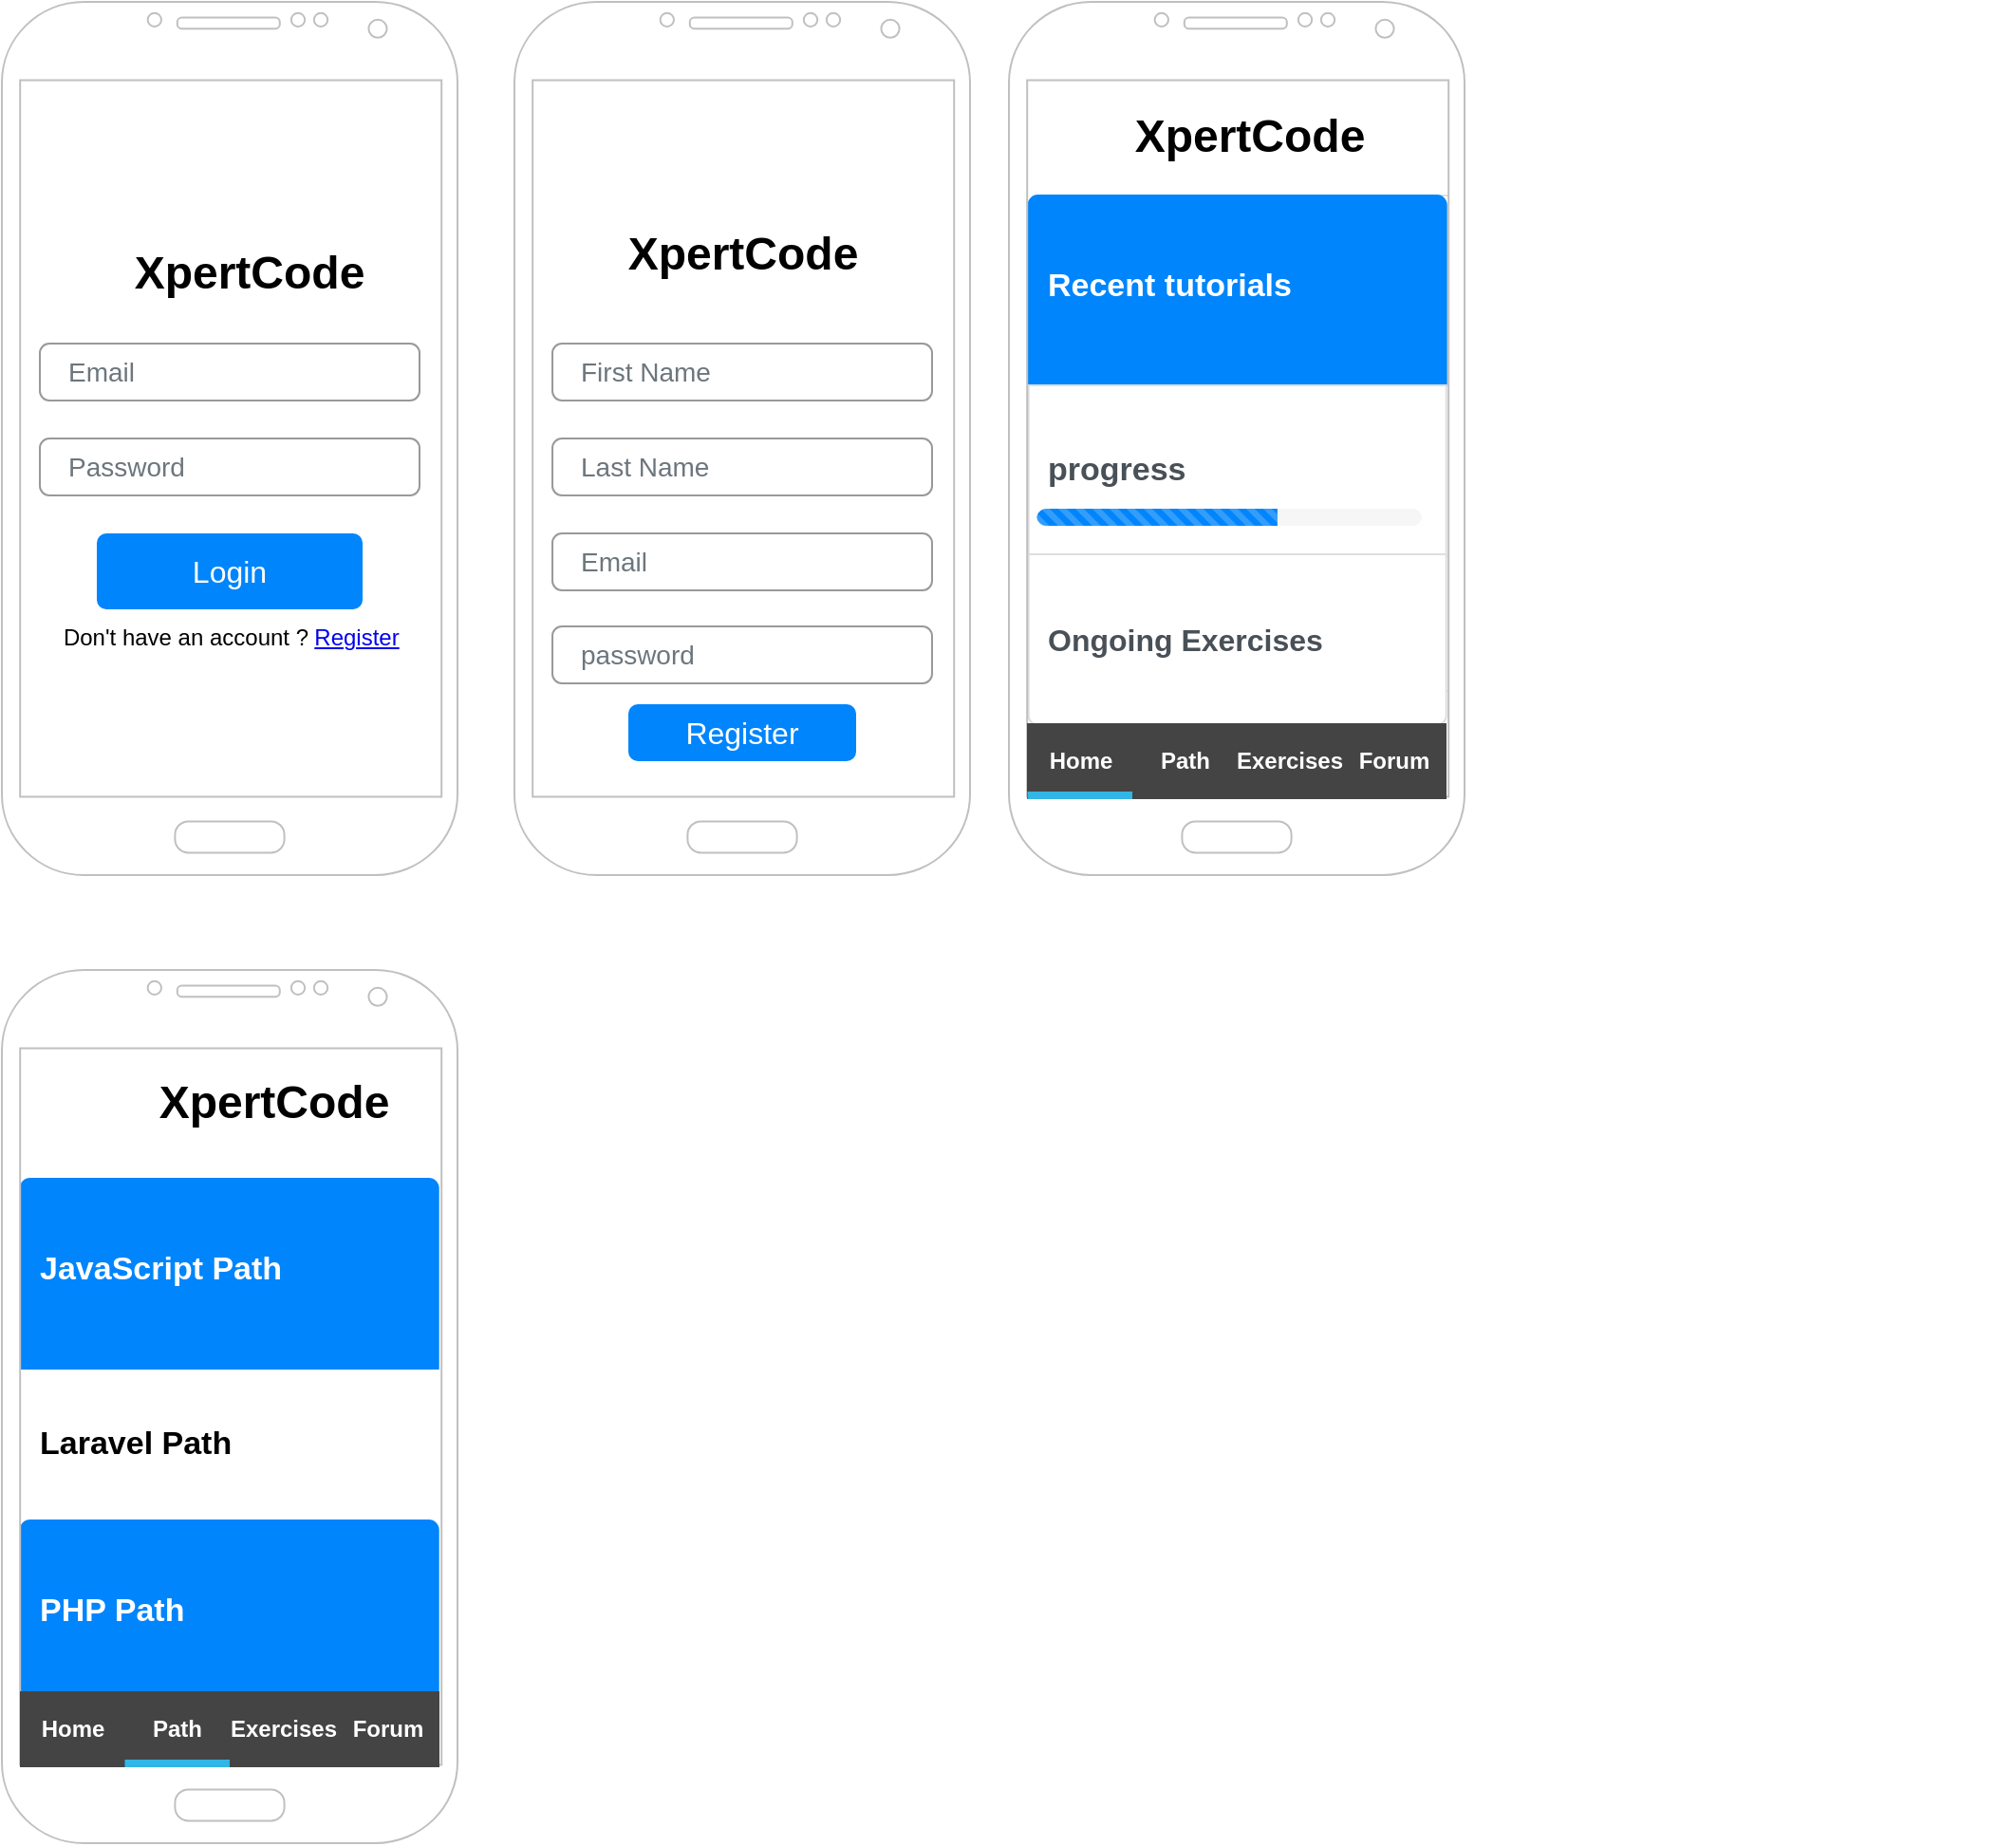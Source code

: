 <mxfile version="24.3.0" type="device">
  <diagram name="Page-1" id="0rLupmBUP_dpX5l0a5Yu">
    <mxGraphModel dx="1720" dy="914" grid="1" gridSize="10" guides="1" tooltips="1" connect="1" arrows="1" fold="1" page="1" pageScale="1" pageWidth="827" pageHeight="1169" math="0" shadow="0">
      <root>
        <mxCell id="0" />
        <mxCell id="1" parent="0" />
        <mxCell id="xm_3JPatDgJHYDTIJgNO-2" value="" style="verticalLabelPosition=bottom;verticalAlign=top;html=1;shadow=0;dashed=0;strokeWidth=1;shape=mxgraph.android.phone2;strokeColor=#c0c0c0;" parent="1" vertex="1">
          <mxGeometry x="40" y="40" width="240" height="460" as="geometry" />
        </mxCell>
        <mxCell id="xm_3JPatDgJHYDTIJgNO-5" value="Email" style="html=1;shadow=0;dashed=0;shape=mxgraph.bootstrap.rrect;rSize=5;fillColor=none;strokeColor=#999999;align=left;spacing=15;fontSize=14;fontColor=#6C767D;" parent="1" vertex="1">
          <mxGeometry x="60" y="220" width="200" height="30" as="geometry" />
        </mxCell>
        <mxCell id="xm_3JPatDgJHYDTIJgNO-6" value="Password" style="html=1;shadow=0;dashed=0;shape=mxgraph.bootstrap.rrect;rSize=5;fillColor=none;strokeColor=#999999;align=left;spacing=15;fontSize=14;fontColor=#6C767D;" parent="1" vertex="1">
          <mxGeometry x="60" y="270" width="200" height="30" as="geometry" />
        </mxCell>
        <mxCell id="xm_3JPatDgJHYDTIJgNO-7" value="Login" style="html=1;shadow=0;dashed=0;shape=mxgraph.bootstrap.rrect;rSize=5;strokeColor=none;strokeWidth=1;fillColor=#0085FC;fontColor=#FFFFFF;whiteSpace=wrap;align=center;verticalAlign=middle;spacingLeft=0;fontStyle=0;fontSize=16;spacing=5;" parent="1" vertex="1">
          <mxGeometry x="90" y="320" width="140" height="40" as="geometry" />
        </mxCell>
        <UserObject label="Register" link="https://www.draw.io" id="xm_3JPatDgJHYDTIJgNO-9">
          <mxCell style="text;html=1;strokeColor=none;fillColor=none;whiteSpace=wrap;align=center;verticalAlign=middle;fontColor=#0000EE;fontStyle=4;" parent="1" vertex="1">
            <mxGeometry x="197" y="355" width="60" height="40" as="geometry" />
          </mxCell>
        </UserObject>
        <mxCell id="xm_3JPatDgJHYDTIJgNO-10" value="Don&#39;t have an account ?" style="text;html=1;align=center;verticalAlign=middle;whiteSpace=wrap;rounded=0;" parent="1" vertex="1">
          <mxGeometry x="67" y="360" width="140" height="30" as="geometry" />
        </mxCell>
        <mxCell id="xm_3JPatDgJHYDTIJgNO-12" value="" style="group" parent="1" vertex="1" connectable="0">
          <mxGeometry x="598" y="101" width="502" height="359" as="geometry" />
        </mxCell>
        <mxCell id="xm_3JPatDgJHYDTIJgNO-64" value="&lt;hr&gt;&lt;hr&gt;" style="html=1;shadow=0;dashed=0;shape=mxgraph.bootstrap.rrect;rSize=5;strokeColor=#DFDFDF;html=1;whiteSpace=wrap;fillColor=#FFFFFF;fontColor=#495057;" parent="xm_3JPatDgJHYDTIJgNO-12" vertex="1">
          <mxGeometry x="-17.15" y="41" width="227.15" height="261" as="geometry" />
        </mxCell>
        <mxCell id="xm_3JPatDgJHYDTIJgNO-65" value="&lt;h1&gt;&lt;b style=&quot;font-size: 17px;&quot;&gt;Recent tutorials&lt;/b&gt;&lt;/h1&gt;" style="html=1;shadow=0;dashed=0;shape=mxgraph.bootstrap.topButton;rSize=5;perimeter=none;whiteSpace=wrap;resizeWidth=1;align=left;spacing=10;verticalAlign=top;fillColor=#0085FC;strokeColor=#0085FC;fontColor=#ffffff;" parent="xm_3JPatDgJHYDTIJgNO-64" vertex="1">
          <mxGeometry width="220" height="100" relative="1" as="geometry" />
        </mxCell>
        <mxCell id="xm_3JPatDgJHYDTIJgNO-67" value="&lt;p style=&quot;line-height: 110%;&quot;&gt;&lt;b&gt;&lt;font style=&quot;font-size: 17px;&quot;&gt;progress&lt;/font&gt;&lt;/b&gt;&lt;/p&gt;" style="strokeColor=inherit;fillColor=inherit;gradientColor=inherit;fontColor=inherit;html=1;shadow=0;dashed=0;perimeter=none;whiteSpace=wrap;resizeWidth=1;align=left;spacing=10;" parent="xm_3JPatDgJHYDTIJgNO-64" vertex="1">
          <mxGeometry width="220" height="90" relative="1" as="geometry">
            <mxPoint y="100" as="offset" />
          </mxGeometry>
        </mxCell>
        <mxCell id="xm_3JPatDgJHYDTIJgNO-69" value="&lt;b&gt;&lt;font style=&quot;font-size: 16px;&quot;&gt;Ongoing Exercises&lt;/font&gt;&lt;/b&gt;" style="strokeColor=inherit;fillColor=inherit;gradientColor=inherit;fontColor=inherit;html=1;shadow=0;dashed=0;shape=mxgraph.bootstrap.bottomButton;rSize=5;perimeter=none;whiteSpace=wrap;resizeWidth=1;resizeHeight=0;align=left;spacing=10;" parent="xm_3JPatDgJHYDTIJgNO-64" vertex="1">
          <mxGeometry y="1" width="220" height="90" relative="1" as="geometry">
            <mxPoint y="-72" as="offset" />
          </mxGeometry>
        </mxCell>
        <mxCell id="xm_3JPatDgJHYDTIJgNO-111" value="" style="group" parent="xm_3JPatDgJHYDTIJgNO-64" vertex="1" connectable="0">
          <mxGeometry x="-531" y="518" width="220" height="280" as="geometry" />
        </mxCell>
        <mxCell id="xm_3JPatDgJHYDTIJgNO-108" value="&lt;h1&gt;&lt;b style=&quot;font-size: 17px;&quot;&gt;JavaScript Path&lt;/b&gt;&lt;/h1&gt;" style="html=1;shadow=0;dashed=0;shape=mxgraph.bootstrap.topButton;rSize=5;perimeter=none;whiteSpace=wrap;resizeWidth=1;align=left;spacing=10;verticalAlign=top;fillColor=#0085FC;strokeColor=#0085FC;fontColor=#ffffff;" parent="xm_3JPatDgJHYDTIJgNO-111" vertex="1">
          <mxGeometry width="220" height="100" relative="1" as="geometry">
            <mxPoint as="offset" />
          </mxGeometry>
        </mxCell>
        <mxCell id="xm_3JPatDgJHYDTIJgNO-109" value="&lt;p style=&quot;line-height: 110%;&quot;&gt;&lt;b&gt;&lt;font style=&quot;font-size: 17px;&quot;&gt;Laravel Path&lt;/font&gt;&lt;/b&gt;&lt;/p&gt;" style="strokeColor=inherit;fillColor=inherit;gradientColor=inherit;fontColor=inherit;html=1;shadow=0;dashed=0;perimeter=none;whiteSpace=wrap;resizeWidth=1;align=left;spacing=10;" parent="xm_3JPatDgJHYDTIJgNO-111" vertex="1">
          <mxGeometry width="220" height="100" relative="1" as="geometry">
            <mxPoint y="90" as="offset" />
          </mxGeometry>
        </mxCell>
        <mxCell id="xm_3JPatDgJHYDTIJgNO-110" value="&lt;h1&gt;&lt;b style=&quot;font-size: 17px;&quot;&gt;PHP Path&lt;/b&gt;&lt;/h1&gt;" style="html=1;shadow=0;dashed=0;shape=mxgraph.bootstrap.topButton;rSize=5;perimeter=none;whiteSpace=wrap;resizeWidth=1;align=left;spacing=10;verticalAlign=top;fillColor=#0085FC;strokeColor=#0085FC;fontColor=#ffffff;" parent="xm_3JPatDgJHYDTIJgNO-111" vertex="1">
          <mxGeometry width="220" height="100" relative="1" as="geometry">
            <mxPoint y="180" as="offset" />
          </mxGeometry>
        </mxCell>
        <mxCell id="xm_3JPatDgJHYDTIJgNO-75" value="" style="html=1;shadow=0;dashed=0;shape=mxgraph.bootstrap.rrect;rSize=5;strokeColor=none;fillColor=#f6f6f6;whiteSpace=wrap;" parent="xm_3JPatDgJHYDTIJgNO-12" vertex="1">
          <mxGeometry x="-12.83" y="206" width="202.83" height="9" as="geometry" />
        </mxCell>
        <mxCell id="xm_3JPatDgJHYDTIJgNO-76" value="" style="html=1;shadow=0;dashed=0;shape=mxgraph.bootstrap.leftButtonStriped;fillColor=#0085FC;fontColor=#FFFFFF;whiteSpace=wrap;" parent="xm_3JPatDgJHYDTIJgNO-75" vertex="1">
          <mxGeometry width="126.769" height="9" as="geometry" />
        </mxCell>
        <mxCell id="xm_3JPatDgJHYDTIJgNO-97" value="" style="group" parent="xm_3JPatDgJHYDTIJgNO-12" vertex="1" connectable="0">
          <mxGeometry x="-10.641" y="-10" width="133.811" height="42.63" as="geometry" />
        </mxCell>
        <mxCell id="xm_3JPatDgJHYDTIJgNO-3" value="" style="shape=image;html=1;verticalAlign=top;verticalLabelPosition=bottom;labelBackgroundColor=#ffffff;imageAspect=0;aspect=fixed;image=https://cdn1.iconfinder.com/data/icons/bootstrap-vol-3/16/journal-code-128.png" parent="xm_3JPatDgJHYDTIJgNO-97" vertex="1">
          <mxGeometry width="42.63" height="42.63" as="geometry" />
        </mxCell>
        <mxCell id="xm_3JPatDgJHYDTIJgNO-4" value="XpertCode" style="text;strokeColor=none;fillColor=none;html=1;fontSize=24;fontStyle=1;verticalAlign=middle;align=center;" parent="xm_3JPatDgJHYDTIJgNO-97" vertex="1">
          <mxGeometry x="85.128" width="48.683" height="40" as="geometry" />
        </mxCell>
        <mxCell id="xm_3JPatDgJHYDTIJgNO-24" value="" style="group" parent="1" vertex="1" connectable="0">
          <mxGeometry x="310" y="40" width="250" height="480" as="geometry" />
        </mxCell>
        <mxCell id="xm_3JPatDgJHYDTIJgNO-11" value="" style="verticalLabelPosition=bottom;verticalAlign=top;html=1;shadow=0;dashed=0;strokeWidth=1;shape=mxgraph.android.phone2;strokeColor=#c0c0c0;" parent="xm_3JPatDgJHYDTIJgNO-24" vertex="1">
          <mxGeometry width="240" height="460" as="geometry" />
        </mxCell>
        <mxCell id="xm_3JPatDgJHYDTIJgNO-16" value="" style="group" parent="xm_3JPatDgJHYDTIJgNO-24" vertex="1" connectable="0">
          <mxGeometry x="70" y="50" width="180" height="430" as="geometry" />
        </mxCell>
        <mxCell id="xm_3JPatDgJHYDTIJgNO-17" value="" style="shape=image;html=1;verticalAlign=top;verticalLabelPosition=bottom;labelBackgroundColor=#ffffff;imageAspect=0;aspect=fixed;image=https://cdn1.iconfinder.com/data/icons/bootstrap-vol-3/16/journal-code-128.png" parent="xm_3JPatDgJHYDTIJgNO-16" vertex="1">
          <mxGeometry x="15" width="70" height="70" as="geometry" />
        </mxCell>
        <mxCell id="xm_3JPatDgJHYDTIJgNO-18" value="XpertCode" style="text;strokeColor=none;fillColor=none;html=1;fontSize=24;fontStyle=1;verticalAlign=middle;align=center;" parent="xm_3JPatDgJHYDTIJgNO-16" vertex="1">
          <mxGeometry y="63" width="100" height="40" as="geometry" />
        </mxCell>
        <mxCell id="xm_3JPatDgJHYDTIJgNO-19" value="First Name" style="html=1;shadow=0;dashed=0;shape=mxgraph.bootstrap.rrect;rSize=5;fillColor=none;strokeColor=#999999;align=left;spacing=15;fontSize=14;fontColor=#6C767D;" parent="xm_3JPatDgJHYDTIJgNO-24" vertex="1">
          <mxGeometry x="20" y="180" width="200" height="30" as="geometry" />
        </mxCell>
        <mxCell id="xm_3JPatDgJHYDTIJgNO-20" value="Last Name" style="html=1;shadow=0;dashed=0;shape=mxgraph.bootstrap.rrect;rSize=5;fillColor=none;strokeColor=#999999;align=left;spacing=15;fontSize=14;fontColor=#6C767D;" parent="xm_3JPatDgJHYDTIJgNO-24" vertex="1">
          <mxGeometry x="20" y="230" width="200" height="30" as="geometry" />
        </mxCell>
        <mxCell id="xm_3JPatDgJHYDTIJgNO-21" value="Email" style="html=1;shadow=0;dashed=0;shape=mxgraph.bootstrap.rrect;rSize=5;fillColor=none;strokeColor=#999999;align=left;spacing=15;fontSize=14;fontColor=#6C767D;" parent="xm_3JPatDgJHYDTIJgNO-24" vertex="1">
          <mxGeometry x="20" y="280" width="200" height="30" as="geometry" />
        </mxCell>
        <mxCell id="xm_3JPatDgJHYDTIJgNO-22" value="password" style="html=1;shadow=0;dashed=0;shape=mxgraph.bootstrap.rrect;rSize=5;fillColor=none;strokeColor=#999999;align=left;spacing=15;fontSize=14;fontColor=#6C767D;" parent="xm_3JPatDgJHYDTIJgNO-24" vertex="1">
          <mxGeometry x="20" y="329" width="200" height="30" as="geometry" />
        </mxCell>
        <mxCell id="xm_3JPatDgJHYDTIJgNO-23" value="Register" style="html=1;shadow=0;dashed=0;shape=mxgraph.bootstrap.rrect;rSize=5;strokeColor=none;strokeWidth=1;fillColor=#0085FC;fontColor=#FFFFFF;whiteSpace=wrap;align=center;verticalAlign=middle;spacingLeft=0;fontStyle=0;fontSize=16;spacing=5;" parent="xm_3JPatDgJHYDTIJgNO-24" vertex="1">
          <mxGeometry x="60" y="370" width="120" height="30" as="geometry" />
        </mxCell>
        <mxCell id="xm_3JPatDgJHYDTIJgNO-43" value="" style="verticalLabelPosition=bottom;verticalAlign=top;html=1;shadow=0;dashed=0;strokeWidth=1;shape=mxgraph.android.phone2;strokeColor=#c0c0c0;" parent="1" vertex="1">
          <mxGeometry x="570.5" y="40" width="240" height="460" as="geometry" />
        </mxCell>
        <mxCell id="xm_3JPatDgJHYDTIJgNO-44" value="" style="strokeWidth=1;html=1;shadow=0;dashed=0;shape=mxgraph.android.rrect;rSize=0;fillColor=#444444;strokeColor=none;" parent="1" vertex="1">
          <mxGeometry x="580" y="420" width="221" height="40" as="geometry" />
        </mxCell>
        <mxCell id="xm_3JPatDgJHYDTIJgNO-45" value="Home" style="strokeWidth=1;html=1;shadow=0;dashed=0;shape=mxgraph.android.anchor;fontStyle=1;fontColor=#ffffff;" parent="xm_3JPatDgJHYDTIJgNO-44" vertex="1">
          <mxGeometry width="55.25" height="40" as="geometry" />
        </mxCell>
        <mxCell id="xm_3JPatDgJHYDTIJgNO-46" value="Path" style="strokeWidth=1;html=1;shadow=0;dashed=0;shape=mxgraph.android.rrect;rSize=0;fontStyle=1;fillColor=none;strokeColor=none;fontColor=#ffffff;" parent="xm_3JPatDgJHYDTIJgNO-44" vertex="1">
          <mxGeometry x="55.25" width="55.25" height="40" as="geometry" />
        </mxCell>
        <mxCell id="xm_3JPatDgJHYDTIJgNO-47" value="" style="strokeWidth=1;html=1;shadow=0;dashed=0;shape=mxgraph.android.rrect;rSize=0;fillColor=#33b5e5;strokeColor=none;" parent="xm_3JPatDgJHYDTIJgNO-46" vertex="1">
          <mxGeometry x="-55" y="36" width="55.25" height="4" as="geometry" />
        </mxCell>
        <mxCell id="xm_3JPatDgJHYDTIJgNO-48" value="Exercises" style="strokeWidth=1;html=1;shadow=0;dashed=0;shape=mxgraph.android.anchor;fontStyle=1;fontColor=#ffffff;" parent="xm_3JPatDgJHYDTIJgNO-44" vertex="1">
          <mxGeometry x="110.5" width="55.25" height="40" as="geometry" />
        </mxCell>
        <mxCell id="xm_3JPatDgJHYDTIJgNO-49" value="Forum" style="strokeWidth=1;html=1;shadow=0;dashed=0;shape=mxgraph.android.anchor;fontStyle=1;fontColor=#ffffff;" parent="xm_3JPatDgJHYDTIJgNO-44" vertex="1">
          <mxGeometry x="165.75" width="55.25" height="40" as="geometry" />
        </mxCell>
        <mxCell id="xm_3JPatDgJHYDTIJgNO-61" value="" style="group" parent="1" vertex="1" connectable="0">
          <mxGeometry x="120" y="100" width="100" height="103" as="geometry" />
        </mxCell>
        <mxCell id="xm_3JPatDgJHYDTIJgNO-62" value="" style="shape=image;html=1;verticalAlign=top;verticalLabelPosition=bottom;labelBackgroundColor=#ffffff;imageAspect=0;aspect=fixed;image=https://cdn1.iconfinder.com/data/icons/bootstrap-vol-3/16/journal-code-128.png" parent="xm_3JPatDgJHYDTIJgNO-61" vertex="1">
          <mxGeometry x="15" width="70" height="70" as="geometry" />
        </mxCell>
        <mxCell id="xm_3JPatDgJHYDTIJgNO-63" value="XpertCode" style="text;strokeColor=none;fillColor=none;html=1;fontSize=24;fontStyle=1;verticalAlign=middle;align=center;" parent="xm_3JPatDgJHYDTIJgNO-61" vertex="1">
          <mxGeometry y="63" width="100" height="40" as="geometry" />
        </mxCell>
        <mxCell id="xm_3JPatDgJHYDTIJgNO-77" value="" style="verticalLabelPosition=bottom;verticalAlign=top;html=1;shadow=0;dashed=0;strokeWidth=1;shape=mxgraph.android.phone2;strokeColor=#c0c0c0;" parent="1" vertex="1">
          <mxGeometry x="40" y="550" width="240" height="460" as="geometry" />
        </mxCell>
        <mxCell id="xm_3JPatDgJHYDTIJgNO-98" value="" style="group" parent="1" vertex="1" connectable="0">
          <mxGeometry x="73.189" y="600" width="133.811" height="42.63" as="geometry" />
        </mxCell>
        <mxCell id="xm_3JPatDgJHYDTIJgNO-99" value="" style="shape=image;html=1;verticalAlign=top;verticalLabelPosition=bottom;labelBackgroundColor=#ffffff;imageAspect=0;aspect=fixed;image=https://cdn1.iconfinder.com/data/icons/bootstrap-vol-3/16/journal-code-128.png" parent="xm_3JPatDgJHYDTIJgNO-98" vertex="1">
          <mxGeometry width="42.63" height="42.63" as="geometry" />
        </mxCell>
        <mxCell id="xm_3JPatDgJHYDTIJgNO-100" value="XpertCode" style="text;strokeColor=none;fillColor=none;html=1;fontSize=24;fontStyle=1;verticalAlign=middle;align=center;" parent="xm_3JPatDgJHYDTIJgNO-98" vertex="1">
          <mxGeometry x="85.128" width="48.683" height="40" as="geometry" />
        </mxCell>
        <mxCell id="xm_3JPatDgJHYDTIJgNO-102" value="" style="strokeWidth=1;html=1;shadow=0;dashed=0;shape=mxgraph.android.rrect;rSize=0;fillColor=#444444;strokeColor=none;" parent="1" vertex="1">
          <mxGeometry x="49.5" y="930" width="221" height="40" as="geometry" />
        </mxCell>
        <mxCell id="xm_3JPatDgJHYDTIJgNO-103" value="Home" style="strokeWidth=1;html=1;shadow=0;dashed=0;shape=mxgraph.android.anchor;fontStyle=1;fontColor=#ffffff;" parent="xm_3JPatDgJHYDTIJgNO-102" vertex="1">
          <mxGeometry width="55.25" height="40" as="geometry" />
        </mxCell>
        <mxCell id="xm_3JPatDgJHYDTIJgNO-104" value="Path" style="strokeWidth=1;html=1;shadow=0;dashed=0;shape=mxgraph.android.rrect;rSize=0;fontStyle=1;fillColor=none;strokeColor=none;fontColor=#ffffff;" parent="xm_3JPatDgJHYDTIJgNO-102" vertex="1">
          <mxGeometry x="55.25" width="55.25" height="40" as="geometry" />
        </mxCell>
        <mxCell id="xm_3JPatDgJHYDTIJgNO-105" value="" style="strokeWidth=1;html=1;shadow=0;dashed=0;shape=mxgraph.android.rrect;rSize=0;fillColor=#33b5e5;strokeColor=none;" parent="xm_3JPatDgJHYDTIJgNO-104" vertex="1">
          <mxGeometry y="36" width="55.25" height="4" as="geometry" />
        </mxCell>
        <mxCell id="xm_3JPatDgJHYDTIJgNO-106" value="Exercises" style="strokeWidth=1;html=1;shadow=0;dashed=0;shape=mxgraph.android.anchor;fontStyle=1;fontColor=#ffffff;" parent="xm_3JPatDgJHYDTIJgNO-102" vertex="1">
          <mxGeometry x="110.5" width="55.25" height="40" as="geometry" />
        </mxCell>
        <mxCell id="xm_3JPatDgJHYDTIJgNO-107" value="Forum" style="strokeWidth=1;html=1;shadow=0;dashed=0;shape=mxgraph.android.anchor;fontStyle=1;fontColor=#ffffff;" parent="xm_3JPatDgJHYDTIJgNO-102" vertex="1">
          <mxGeometry x="165.75" width="55.25" height="40" as="geometry" />
        </mxCell>
      </root>
    </mxGraphModel>
  </diagram>
</mxfile>
